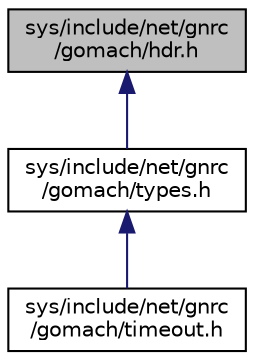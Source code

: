 digraph "sys/include/net/gnrc/gomach/hdr.h"
{
 // LATEX_PDF_SIZE
  edge [fontname="Helvetica",fontsize="10",labelfontname="Helvetica",labelfontsize="10"];
  node [fontname="Helvetica",fontsize="10",shape=record];
  Node1 [label="sys/include/net/gnrc\l/gomach/hdr.h",height=0.2,width=0.4,color="black", fillcolor="grey75", style="filled", fontcolor="black",tooltip="Header definition of GoMacH."];
  Node1 -> Node2 [dir="back",color="midnightblue",fontsize="10",style="solid",fontname="Helvetica"];
  Node2 [label="sys/include/net/gnrc\l/gomach/types.h",height=0.2,width=0.4,color="black", fillcolor="white", style="filled",URL="$sys_2include_2net_2gnrc_2gomach_2types_8h.html",tooltip="Internal used types of GoMacH."];
  Node2 -> Node3 [dir="back",color="midnightblue",fontsize="10",style="solid",fontname="Helvetica"];
  Node3 [label="sys/include/net/gnrc\l/gomach/timeout.h",height=0.2,width=0.4,color="black", fillcolor="white", style="filled",URL="$net_2gnrc_2gomach_2timeout_8h.html",tooltip="Timeout handling of GoMacH."];
}
